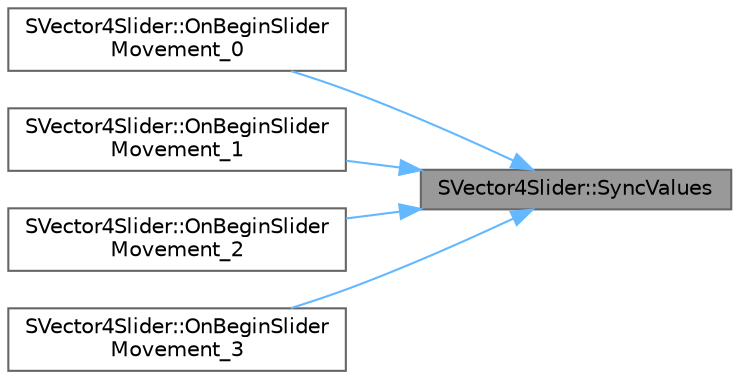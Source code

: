 digraph "SVector4Slider::SyncValues"
{
 // INTERACTIVE_SVG=YES
 // LATEX_PDF_SIZE
  bgcolor="transparent";
  edge [fontname=Helvetica,fontsize=10,labelfontname=Helvetica,labelfontsize=10];
  node [fontname=Helvetica,fontsize=10,shape=box,height=0.2,width=0.4];
  rankdir="RL";
  Node1 [id="Node000001",label="SVector4Slider::SyncValues",height=0.2,width=0.4,color="gray40", fillcolor="grey60", style="filled", fontcolor="black",tooltip=" "];
  Node1 -> Node2 [id="edge1_Node000001_Node000002",dir="back",color="steelblue1",style="solid",tooltip=" "];
  Node2 [id="Node000002",label="SVector4Slider::OnBeginSlider\lMovement_0",height=0.2,width=0.4,color="grey40", fillcolor="white", style="filled",URL="$d7/dfe/classSVector4Slider.html#aaa7f038a68d023374d56a2062b382320",tooltip="Called when the slider begins to move."];
  Node1 -> Node3 [id="edge2_Node000001_Node000003",dir="back",color="steelblue1",style="solid",tooltip=" "];
  Node3 [id="Node000003",label="SVector4Slider::OnBeginSlider\lMovement_1",height=0.2,width=0.4,color="grey40", fillcolor="white", style="filled",URL="$d7/dfe/classSVector4Slider.html#a700403d23972517842f3765116a48317",tooltip="Called when the slider begins to move."];
  Node1 -> Node4 [id="edge3_Node000001_Node000004",dir="back",color="steelblue1",style="solid",tooltip=" "];
  Node4 [id="Node000004",label="SVector4Slider::OnBeginSlider\lMovement_2",height=0.2,width=0.4,color="grey40", fillcolor="white", style="filled",URL="$d7/dfe/classSVector4Slider.html#ad11605120805915cfc7c8a5ef01fba1c",tooltip="Called when the slider begins to move."];
  Node1 -> Node5 [id="edge4_Node000001_Node000005",dir="back",color="steelblue1",style="solid",tooltip=" "];
  Node5 [id="Node000005",label="SVector4Slider::OnBeginSlider\lMovement_3",height=0.2,width=0.4,color="grey40", fillcolor="white", style="filled",URL="$d7/dfe/classSVector4Slider.html#a647981c39fe99bce56e7790fbe6df8bc",tooltip="Called when the slider begins to move."];
}
